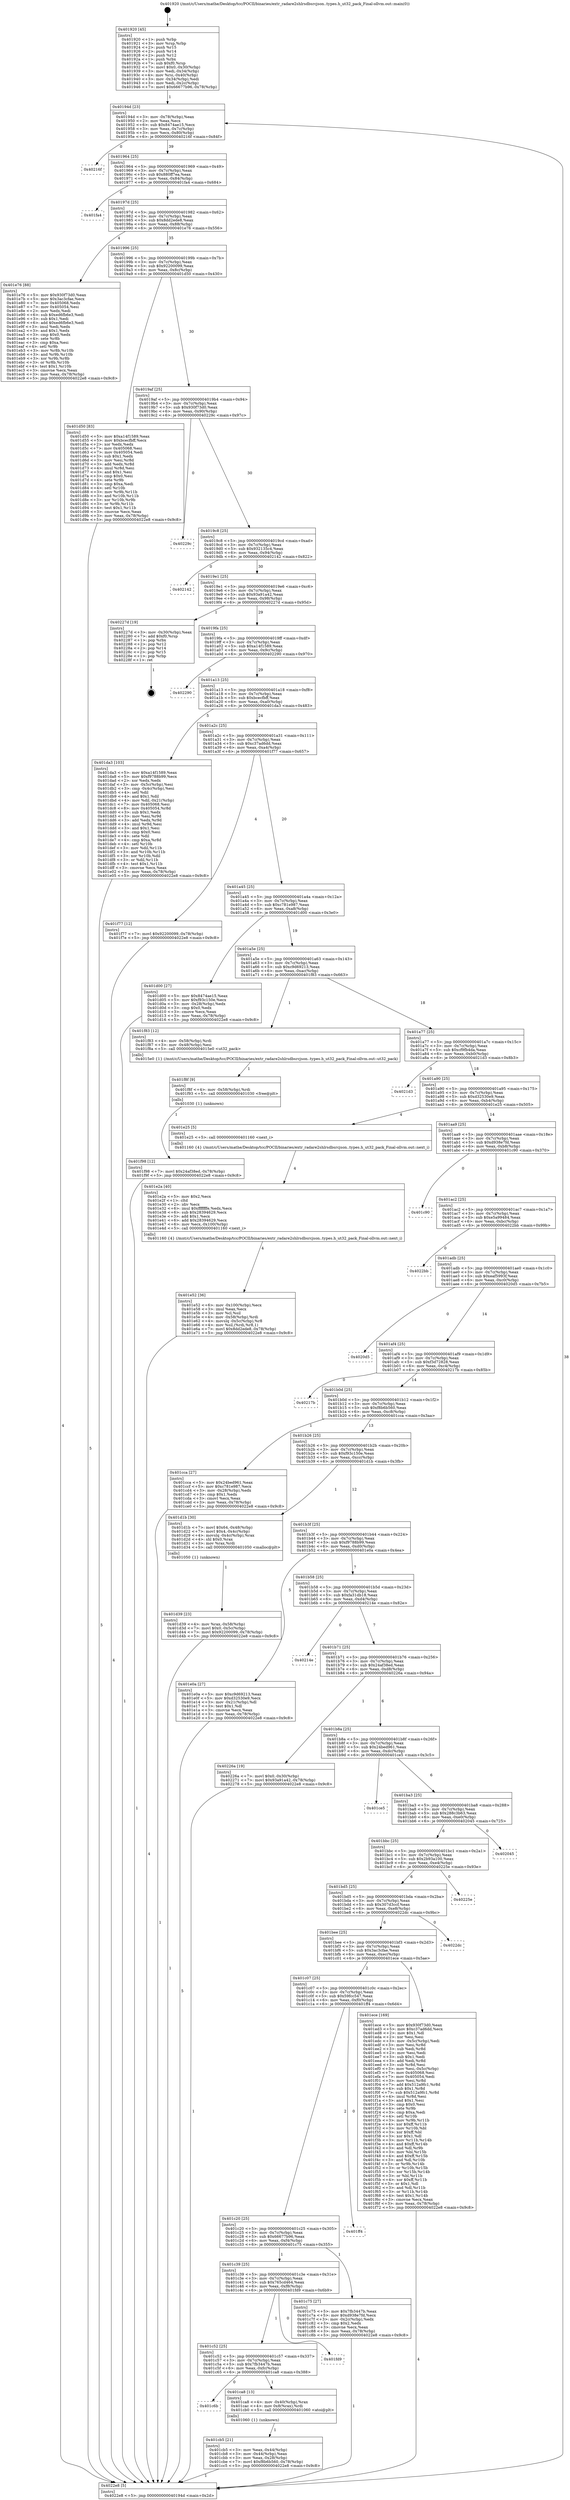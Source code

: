 digraph "0x401920" {
  label = "0x401920 (/mnt/c/Users/mathe/Desktop/tcc/POCII/binaries/extr_radare2shlrsdbsrcjson..types.h_ut32_pack_Final-ollvm.out::main(0))"
  labelloc = "t"
  node[shape=record]

  Entry [label="",width=0.3,height=0.3,shape=circle,fillcolor=black,style=filled]
  "0x40194d" [label="{
     0x40194d [23]\l
     | [instrs]\l
     &nbsp;&nbsp;0x40194d \<+3\>: mov -0x78(%rbp),%eax\l
     &nbsp;&nbsp;0x401950 \<+2\>: mov %eax,%ecx\l
     &nbsp;&nbsp;0x401952 \<+6\>: sub $0x8474ae15,%ecx\l
     &nbsp;&nbsp;0x401958 \<+3\>: mov %eax,-0x7c(%rbp)\l
     &nbsp;&nbsp;0x40195b \<+3\>: mov %ecx,-0x80(%rbp)\l
     &nbsp;&nbsp;0x40195e \<+6\>: je 000000000040216f \<main+0x84f\>\l
  }"]
  "0x40216f" [label="{
     0x40216f\l
  }", style=dashed]
  "0x401964" [label="{
     0x401964 [25]\l
     | [instrs]\l
     &nbsp;&nbsp;0x401964 \<+5\>: jmp 0000000000401969 \<main+0x49\>\l
     &nbsp;&nbsp;0x401969 \<+3\>: mov -0x7c(%rbp),%eax\l
     &nbsp;&nbsp;0x40196c \<+5\>: sub $0x880ff7ea,%eax\l
     &nbsp;&nbsp;0x401971 \<+6\>: mov %eax,-0x84(%rbp)\l
     &nbsp;&nbsp;0x401977 \<+6\>: je 0000000000401fa4 \<main+0x684\>\l
  }"]
  Exit [label="",width=0.3,height=0.3,shape=circle,fillcolor=black,style=filled,peripheries=2]
  "0x401fa4" [label="{
     0x401fa4\l
  }", style=dashed]
  "0x40197d" [label="{
     0x40197d [25]\l
     | [instrs]\l
     &nbsp;&nbsp;0x40197d \<+5\>: jmp 0000000000401982 \<main+0x62\>\l
     &nbsp;&nbsp;0x401982 \<+3\>: mov -0x7c(%rbp),%eax\l
     &nbsp;&nbsp;0x401985 \<+5\>: sub $0x8dd2ede8,%eax\l
     &nbsp;&nbsp;0x40198a \<+6\>: mov %eax,-0x88(%rbp)\l
     &nbsp;&nbsp;0x401990 \<+6\>: je 0000000000401e76 \<main+0x556\>\l
  }"]
  "0x401f98" [label="{
     0x401f98 [12]\l
     | [instrs]\l
     &nbsp;&nbsp;0x401f98 \<+7\>: movl $0x24af38ed,-0x78(%rbp)\l
     &nbsp;&nbsp;0x401f9f \<+5\>: jmp 00000000004022e8 \<main+0x9c8\>\l
  }"]
  "0x401e76" [label="{
     0x401e76 [88]\l
     | [instrs]\l
     &nbsp;&nbsp;0x401e76 \<+5\>: mov $0x930f73d0,%eax\l
     &nbsp;&nbsp;0x401e7b \<+5\>: mov $0x3ac3cfae,%ecx\l
     &nbsp;&nbsp;0x401e80 \<+7\>: mov 0x405068,%edx\l
     &nbsp;&nbsp;0x401e87 \<+7\>: mov 0x405054,%esi\l
     &nbsp;&nbsp;0x401e8e \<+2\>: mov %edx,%edi\l
     &nbsp;&nbsp;0x401e90 \<+6\>: sub $0xed6fb6e3,%edi\l
     &nbsp;&nbsp;0x401e96 \<+3\>: sub $0x1,%edi\l
     &nbsp;&nbsp;0x401e99 \<+6\>: add $0xed6fb6e3,%edi\l
     &nbsp;&nbsp;0x401e9f \<+3\>: imul %edi,%edx\l
     &nbsp;&nbsp;0x401ea2 \<+3\>: and $0x1,%edx\l
     &nbsp;&nbsp;0x401ea5 \<+3\>: cmp $0x0,%edx\l
     &nbsp;&nbsp;0x401ea8 \<+4\>: sete %r8b\l
     &nbsp;&nbsp;0x401eac \<+3\>: cmp $0xa,%esi\l
     &nbsp;&nbsp;0x401eaf \<+4\>: setl %r9b\l
     &nbsp;&nbsp;0x401eb3 \<+3\>: mov %r8b,%r10b\l
     &nbsp;&nbsp;0x401eb6 \<+3\>: and %r9b,%r10b\l
     &nbsp;&nbsp;0x401eb9 \<+3\>: xor %r9b,%r8b\l
     &nbsp;&nbsp;0x401ebc \<+3\>: or %r8b,%r10b\l
     &nbsp;&nbsp;0x401ebf \<+4\>: test $0x1,%r10b\l
     &nbsp;&nbsp;0x401ec3 \<+3\>: cmovne %ecx,%eax\l
     &nbsp;&nbsp;0x401ec6 \<+3\>: mov %eax,-0x78(%rbp)\l
     &nbsp;&nbsp;0x401ec9 \<+5\>: jmp 00000000004022e8 \<main+0x9c8\>\l
  }"]
  "0x401996" [label="{
     0x401996 [25]\l
     | [instrs]\l
     &nbsp;&nbsp;0x401996 \<+5\>: jmp 000000000040199b \<main+0x7b\>\l
     &nbsp;&nbsp;0x40199b \<+3\>: mov -0x7c(%rbp),%eax\l
     &nbsp;&nbsp;0x40199e \<+5\>: sub $0x92200099,%eax\l
     &nbsp;&nbsp;0x4019a3 \<+6\>: mov %eax,-0x8c(%rbp)\l
     &nbsp;&nbsp;0x4019a9 \<+6\>: je 0000000000401d50 \<main+0x430\>\l
  }"]
  "0x401f8f" [label="{
     0x401f8f [9]\l
     | [instrs]\l
     &nbsp;&nbsp;0x401f8f \<+4\>: mov -0x58(%rbp),%rdi\l
     &nbsp;&nbsp;0x401f93 \<+5\>: call 0000000000401030 \<free@plt\>\l
     | [calls]\l
     &nbsp;&nbsp;0x401030 \{1\} (unknown)\l
  }"]
  "0x401d50" [label="{
     0x401d50 [83]\l
     | [instrs]\l
     &nbsp;&nbsp;0x401d50 \<+5\>: mov $0xa14f1589,%eax\l
     &nbsp;&nbsp;0x401d55 \<+5\>: mov $0xbcecfbff,%ecx\l
     &nbsp;&nbsp;0x401d5a \<+2\>: xor %edx,%edx\l
     &nbsp;&nbsp;0x401d5c \<+7\>: mov 0x405068,%esi\l
     &nbsp;&nbsp;0x401d63 \<+7\>: mov 0x405054,%edi\l
     &nbsp;&nbsp;0x401d6a \<+3\>: sub $0x1,%edx\l
     &nbsp;&nbsp;0x401d6d \<+3\>: mov %esi,%r8d\l
     &nbsp;&nbsp;0x401d70 \<+3\>: add %edx,%r8d\l
     &nbsp;&nbsp;0x401d73 \<+4\>: imul %r8d,%esi\l
     &nbsp;&nbsp;0x401d77 \<+3\>: and $0x1,%esi\l
     &nbsp;&nbsp;0x401d7a \<+3\>: cmp $0x0,%esi\l
     &nbsp;&nbsp;0x401d7d \<+4\>: sete %r9b\l
     &nbsp;&nbsp;0x401d81 \<+3\>: cmp $0xa,%edi\l
     &nbsp;&nbsp;0x401d84 \<+4\>: setl %r10b\l
     &nbsp;&nbsp;0x401d88 \<+3\>: mov %r9b,%r11b\l
     &nbsp;&nbsp;0x401d8b \<+3\>: and %r10b,%r11b\l
     &nbsp;&nbsp;0x401d8e \<+3\>: xor %r10b,%r9b\l
     &nbsp;&nbsp;0x401d91 \<+3\>: or %r9b,%r11b\l
     &nbsp;&nbsp;0x401d94 \<+4\>: test $0x1,%r11b\l
     &nbsp;&nbsp;0x401d98 \<+3\>: cmovne %ecx,%eax\l
     &nbsp;&nbsp;0x401d9b \<+3\>: mov %eax,-0x78(%rbp)\l
     &nbsp;&nbsp;0x401d9e \<+5\>: jmp 00000000004022e8 \<main+0x9c8\>\l
  }"]
  "0x4019af" [label="{
     0x4019af [25]\l
     | [instrs]\l
     &nbsp;&nbsp;0x4019af \<+5\>: jmp 00000000004019b4 \<main+0x94\>\l
     &nbsp;&nbsp;0x4019b4 \<+3\>: mov -0x7c(%rbp),%eax\l
     &nbsp;&nbsp;0x4019b7 \<+5\>: sub $0x930f73d0,%eax\l
     &nbsp;&nbsp;0x4019bc \<+6\>: mov %eax,-0x90(%rbp)\l
     &nbsp;&nbsp;0x4019c2 \<+6\>: je 000000000040229c \<main+0x97c\>\l
  }"]
  "0x401e52" [label="{
     0x401e52 [36]\l
     | [instrs]\l
     &nbsp;&nbsp;0x401e52 \<+6\>: mov -0x100(%rbp),%ecx\l
     &nbsp;&nbsp;0x401e58 \<+3\>: imul %eax,%ecx\l
     &nbsp;&nbsp;0x401e5b \<+3\>: mov %cl,%sil\l
     &nbsp;&nbsp;0x401e5e \<+4\>: mov -0x58(%rbp),%rdi\l
     &nbsp;&nbsp;0x401e62 \<+4\>: movslq -0x5c(%rbp),%r8\l
     &nbsp;&nbsp;0x401e66 \<+4\>: mov %sil,(%rdi,%r8,1)\l
     &nbsp;&nbsp;0x401e6a \<+7\>: movl $0x8dd2ede8,-0x78(%rbp)\l
     &nbsp;&nbsp;0x401e71 \<+5\>: jmp 00000000004022e8 \<main+0x9c8\>\l
  }"]
  "0x40229c" [label="{
     0x40229c\l
  }", style=dashed]
  "0x4019c8" [label="{
     0x4019c8 [25]\l
     | [instrs]\l
     &nbsp;&nbsp;0x4019c8 \<+5\>: jmp 00000000004019cd \<main+0xad\>\l
     &nbsp;&nbsp;0x4019cd \<+3\>: mov -0x7c(%rbp),%eax\l
     &nbsp;&nbsp;0x4019d0 \<+5\>: sub $0x932135c4,%eax\l
     &nbsp;&nbsp;0x4019d5 \<+6\>: mov %eax,-0x94(%rbp)\l
     &nbsp;&nbsp;0x4019db \<+6\>: je 0000000000402142 \<main+0x822\>\l
  }"]
  "0x401e2a" [label="{
     0x401e2a [40]\l
     | [instrs]\l
     &nbsp;&nbsp;0x401e2a \<+5\>: mov $0x2,%ecx\l
     &nbsp;&nbsp;0x401e2f \<+1\>: cltd\l
     &nbsp;&nbsp;0x401e30 \<+2\>: idiv %ecx\l
     &nbsp;&nbsp;0x401e32 \<+6\>: imul $0xfffffffe,%edx,%ecx\l
     &nbsp;&nbsp;0x401e38 \<+6\>: sub $0x28394629,%ecx\l
     &nbsp;&nbsp;0x401e3e \<+3\>: add $0x1,%ecx\l
     &nbsp;&nbsp;0x401e41 \<+6\>: add $0x28394629,%ecx\l
     &nbsp;&nbsp;0x401e47 \<+6\>: mov %ecx,-0x100(%rbp)\l
     &nbsp;&nbsp;0x401e4d \<+5\>: call 0000000000401160 \<next_i\>\l
     | [calls]\l
     &nbsp;&nbsp;0x401160 \{4\} (/mnt/c/Users/mathe/Desktop/tcc/POCII/binaries/extr_radare2shlrsdbsrcjson..types.h_ut32_pack_Final-ollvm.out::next_i)\l
  }"]
  "0x402142" [label="{
     0x402142\l
  }", style=dashed]
  "0x4019e1" [label="{
     0x4019e1 [25]\l
     | [instrs]\l
     &nbsp;&nbsp;0x4019e1 \<+5\>: jmp 00000000004019e6 \<main+0xc6\>\l
     &nbsp;&nbsp;0x4019e6 \<+3\>: mov -0x7c(%rbp),%eax\l
     &nbsp;&nbsp;0x4019e9 \<+5\>: sub $0x93a91a42,%eax\l
     &nbsp;&nbsp;0x4019ee \<+6\>: mov %eax,-0x98(%rbp)\l
     &nbsp;&nbsp;0x4019f4 \<+6\>: je 000000000040227d \<main+0x95d\>\l
  }"]
  "0x401d39" [label="{
     0x401d39 [23]\l
     | [instrs]\l
     &nbsp;&nbsp;0x401d39 \<+4\>: mov %rax,-0x58(%rbp)\l
     &nbsp;&nbsp;0x401d3d \<+7\>: movl $0x0,-0x5c(%rbp)\l
     &nbsp;&nbsp;0x401d44 \<+7\>: movl $0x92200099,-0x78(%rbp)\l
     &nbsp;&nbsp;0x401d4b \<+5\>: jmp 00000000004022e8 \<main+0x9c8\>\l
  }"]
  "0x40227d" [label="{
     0x40227d [19]\l
     | [instrs]\l
     &nbsp;&nbsp;0x40227d \<+3\>: mov -0x30(%rbp),%eax\l
     &nbsp;&nbsp;0x402280 \<+7\>: add $0xf0,%rsp\l
     &nbsp;&nbsp;0x402287 \<+1\>: pop %rbx\l
     &nbsp;&nbsp;0x402288 \<+2\>: pop %r12\l
     &nbsp;&nbsp;0x40228a \<+2\>: pop %r14\l
     &nbsp;&nbsp;0x40228c \<+2\>: pop %r15\l
     &nbsp;&nbsp;0x40228e \<+1\>: pop %rbp\l
     &nbsp;&nbsp;0x40228f \<+1\>: ret\l
  }"]
  "0x4019fa" [label="{
     0x4019fa [25]\l
     | [instrs]\l
     &nbsp;&nbsp;0x4019fa \<+5\>: jmp 00000000004019ff \<main+0xdf\>\l
     &nbsp;&nbsp;0x4019ff \<+3\>: mov -0x7c(%rbp),%eax\l
     &nbsp;&nbsp;0x401a02 \<+5\>: sub $0xa14f1589,%eax\l
     &nbsp;&nbsp;0x401a07 \<+6\>: mov %eax,-0x9c(%rbp)\l
     &nbsp;&nbsp;0x401a0d \<+6\>: je 0000000000402290 \<main+0x970\>\l
  }"]
  "0x401cb5" [label="{
     0x401cb5 [21]\l
     | [instrs]\l
     &nbsp;&nbsp;0x401cb5 \<+3\>: mov %eax,-0x44(%rbp)\l
     &nbsp;&nbsp;0x401cb8 \<+3\>: mov -0x44(%rbp),%eax\l
     &nbsp;&nbsp;0x401cbb \<+3\>: mov %eax,-0x28(%rbp)\l
     &nbsp;&nbsp;0x401cbe \<+7\>: movl $0xf8b6b560,-0x78(%rbp)\l
     &nbsp;&nbsp;0x401cc5 \<+5\>: jmp 00000000004022e8 \<main+0x9c8\>\l
  }"]
  "0x402290" [label="{
     0x402290\l
  }", style=dashed]
  "0x401a13" [label="{
     0x401a13 [25]\l
     | [instrs]\l
     &nbsp;&nbsp;0x401a13 \<+5\>: jmp 0000000000401a18 \<main+0xf8\>\l
     &nbsp;&nbsp;0x401a18 \<+3\>: mov -0x7c(%rbp),%eax\l
     &nbsp;&nbsp;0x401a1b \<+5\>: sub $0xbcecfbff,%eax\l
     &nbsp;&nbsp;0x401a20 \<+6\>: mov %eax,-0xa0(%rbp)\l
     &nbsp;&nbsp;0x401a26 \<+6\>: je 0000000000401da3 \<main+0x483\>\l
  }"]
  "0x401c6b" [label="{
     0x401c6b\l
  }", style=dashed]
  "0x401da3" [label="{
     0x401da3 [103]\l
     | [instrs]\l
     &nbsp;&nbsp;0x401da3 \<+5\>: mov $0xa14f1589,%eax\l
     &nbsp;&nbsp;0x401da8 \<+5\>: mov $0xf9788b99,%ecx\l
     &nbsp;&nbsp;0x401dad \<+2\>: xor %edx,%edx\l
     &nbsp;&nbsp;0x401daf \<+3\>: mov -0x5c(%rbp),%esi\l
     &nbsp;&nbsp;0x401db2 \<+3\>: cmp -0x4c(%rbp),%esi\l
     &nbsp;&nbsp;0x401db5 \<+4\>: setl %dil\l
     &nbsp;&nbsp;0x401db9 \<+4\>: and $0x1,%dil\l
     &nbsp;&nbsp;0x401dbd \<+4\>: mov %dil,-0x21(%rbp)\l
     &nbsp;&nbsp;0x401dc1 \<+7\>: mov 0x405068,%esi\l
     &nbsp;&nbsp;0x401dc8 \<+8\>: mov 0x405054,%r8d\l
     &nbsp;&nbsp;0x401dd0 \<+3\>: sub $0x1,%edx\l
     &nbsp;&nbsp;0x401dd3 \<+3\>: mov %esi,%r9d\l
     &nbsp;&nbsp;0x401dd6 \<+3\>: add %edx,%r9d\l
     &nbsp;&nbsp;0x401dd9 \<+4\>: imul %r9d,%esi\l
     &nbsp;&nbsp;0x401ddd \<+3\>: and $0x1,%esi\l
     &nbsp;&nbsp;0x401de0 \<+3\>: cmp $0x0,%esi\l
     &nbsp;&nbsp;0x401de3 \<+4\>: sete %dil\l
     &nbsp;&nbsp;0x401de7 \<+4\>: cmp $0xa,%r8d\l
     &nbsp;&nbsp;0x401deb \<+4\>: setl %r10b\l
     &nbsp;&nbsp;0x401def \<+3\>: mov %dil,%r11b\l
     &nbsp;&nbsp;0x401df2 \<+3\>: and %r10b,%r11b\l
     &nbsp;&nbsp;0x401df5 \<+3\>: xor %r10b,%dil\l
     &nbsp;&nbsp;0x401df8 \<+3\>: or %dil,%r11b\l
     &nbsp;&nbsp;0x401dfb \<+4\>: test $0x1,%r11b\l
     &nbsp;&nbsp;0x401dff \<+3\>: cmovne %ecx,%eax\l
     &nbsp;&nbsp;0x401e02 \<+3\>: mov %eax,-0x78(%rbp)\l
     &nbsp;&nbsp;0x401e05 \<+5\>: jmp 00000000004022e8 \<main+0x9c8\>\l
  }"]
  "0x401a2c" [label="{
     0x401a2c [25]\l
     | [instrs]\l
     &nbsp;&nbsp;0x401a2c \<+5\>: jmp 0000000000401a31 \<main+0x111\>\l
     &nbsp;&nbsp;0x401a31 \<+3\>: mov -0x7c(%rbp),%eax\l
     &nbsp;&nbsp;0x401a34 \<+5\>: sub $0xc37ad6dd,%eax\l
     &nbsp;&nbsp;0x401a39 \<+6\>: mov %eax,-0xa4(%rbp)\l
     &nbsp;&nbsp;0x401a3f \<+6\>: je 0000000000401f77 \<main+0x657\>\l
  }"]
  "0x401ca8" [label="{
     0x401ca8 [13]\l
     | [instrs]\l
     &nbsp;&nbsp;0x401ca8 \<+4\>: mov -0x40(%rbp),%rax\l
     &nbsp;&nbsp;0x401cac \<+4\>: mov 0x8(%rax),%rdi\l
     &nbsp;&nbsp;0x401cb0 \<+5\>: call 0000000000401060 \<atoi@plt\>\l
     | [calls]\l
     &nbsp;&nbsp;0x401060 \{1\} (unknown)\l
  }"]
  "0x401f77" [label="{
     0x401f77 [12]\l
     | [instrs]\l
     &nbsp;&nbsp;0x401f77 \<+7\>: movl $0x92200099,-0x78(%rbp)\l
     &nbsp;&nbsp;0x401f7e \<+5\>: jmp 00000000004022e8 \<main+0x9c8\>\l
  }"]
  "0x401a45" [label="{
     0x401a45 [25]\l
     | [instrs]\l
     &nbsp;&nbsp;0x401a45 \<+5\>: jmp 0000000000401a4a \<main+0x12a\>\l
     &nbsp;&nbsp;0x401a4a \<+3\>: mov -0x7c(%rbp),%eax\l
     &nbsp;&nbsp;0x401a4d \<+5\>: sub $0xc781e987,%eax\l
     &nbsp;&nbsp;0x401a52 \<+6\>: mov %eax,-0xa8(%rbp)\l
     &nbsp;&nbsp;0x401a58 \<+6\>: je 0000000000401d00 \<main+0x3e0\>\l
  }"]
  "0x401c52" [label="{
     0x401c52 [25]\l
     | [instrs]\l
     &nbsp;&nbsp;0x401c52 \<+5\>: jmp 0000000000401c57 \<main+0x337\>\l
     &nbsp;&nbsp;0x401c57 \<+3\>: mov -0x7c(%rbp),%eax\l
     &nbsp;&nbsp;0x401c5a \<+5\>: sub $0x7fb3447b,%eax\l
     &nbsp;&nbsp;0x401c5f \<+6\>: mov %eax,-0xfc(%rbp)\l
     &nbsp;&nbsp;0x401c65 \<+6\>: je 0000000000401ca8 \<main+0x388\>\l
  }"]
  "0x401d00" [label="{
     0x401d00 [27]\l
     | [instrs]\l
     &nbsp;&nbsp;0x401d00 \<+5\>: mov $0x8474ae15,%eax\l
     &nbsp;&nbsp;0x401d05 \<+5\>: mov $0xf93c150e,%ecx\l
     &nbsp;&nbsp;0x401d0a \<+3\>: mov -0x28(%rbp),%edx\l
     &nbsp;&nbsp;0x401d0d \<+3\>: cmp $0x0,%edx\l
     &nbsp;&nbsp;0x401d10 \<+3\>: cmove %ecx,%eax\l
     &nbsp;&nbsp;0x401d13 \<+3\>: mov %eax,-0x78(%rbp)\l
     &nbsp;&nbsp;0x401d16 \<+5\>: jmp 00000000004022e8 \<main+0x9c8\>\l
  }"]
  "0x401a5e" [label="{
     0x401a5e [25]\l
     | [instrs]\l
     &nbsp;&nbsp;0x401a5e \<+5\>: jmp 0000000000401a63 \<main+0x143\>\l
     &nbsp;&nbsp;0x401a63 \<+3\>: mov -0x7c(%rbp),%eax\l
     &nbsp;&nbsp;0x401a66 \<+5\>: sub $0xc9d69213,%eax\l
     &nbsp;&nbsp;0x401a6b \<+6\>: mov %eax,-0xac(%rbp)\l
     &nbsp;&nbsp;0x401a71 \<+6\>: je 0000000000401f83 \<main+0x663\>\l
  }"]
  "0x401fd9" [label="{
     0x401fd9\l
  }", style=dashed]
  "0x401f83" [label="{
     0x401f83 [12]\l
     | [instrs]\l
     &nbsp;&nbsp;0x401f83 \<+4\>: mov -0x58(%rbp),%rdi\l
     &nbsp;&nbsp;0x401f87 \<+3\>: mov -0x48(%rbp),%esi\l
     &nbsp;&nbsp;0x401f8a \<+5\>: call 00000000004015e0 \<ut32_pack\>\l
     | [calls]\l
     &nbsp;&nbsp;0x4015e0 \{1\} (/mnt/c/Users/mathe/Desktop/tcc/POCII/binaries/extr_radare2shlrsdbsrcjson..types.h_ut32_pack_Final-ollvm.out::ut32_pack)\l
  }"]
  "0x401a77" [label="{
     0x401a77 [25]\l
     | [instrs]\l
     &nbsp;&nbsp;0x401a77 \<+5\>: jmp 0000000000401a7c \<main+0x15c\>\l
     &nbsp;&nbsp;0x401a7c \<+3\>: mov -0x7c(%rbp),%eax\l
     &nbsp;&nbsp;0x401a7f \<+5\>: sub $0xcf9fb4da,%eax\l
     &nbsp;&nbsp;0x401a84 \<+6\>: mov %eax,-0xb0(%rbp)\l
     &nbsp;&nbsp;0x401a8a \<+6\>: je 00000000004021d3 \<main+0x8b3\>\l
  }"]
  "0x401920" [label="{
     0x401920 [45]\l
     | [instrs]\l
     &nbsp;&nbsp;0x401920 \<+1\>: push %rbp\l
     &nbsp;&nbsp;0x401921 \<+3\>: mov %rsp,%rbp\l
     &nbsp;&nbsp;0x401924 \<+2\>: push %r15\l
     &nbsp;&nbsp;0x401926 \<+2\>: push %r14\l
     &nbsp;&nbsp;0x401928 \<+2\>: push %r12\l
     &nbsp;&nbsp;0x40192a \<+1\>: push %rbx\l
     &nbsp;&nbsp;0x40192b \<+7\>: sub $0xf0,%rsp\l
     &nbsp;&nbsp;0x401932 \<+7\>: movl $0x0,-0x30(%rbp)\l
     &nbsp;&nbsp;0x401939 \<+3\>: mov %edi,-0x34(%rbp)\l
     &nbsp;&nbsp;0x40193c \<+4\>: mov %rsi,-0x40(%rbp)\l
     &nbsp;&nbsp;0x401940 \<+3\>: mov -0x34(%rbp),%edi\l
     &nbsp;&nbsp;0x401943 \<+3\>: mov %edi,-0x2c(%rbp)\l
     &nbsp;&nbsp;0x401946 \<+7\>: movl $0x66677b96,-0x78(%rbp)\l
  }"]
  "0x4021d3" [label="{
     0x4021d3\l
  }", style=dashed]
  "0x401a90" [label="{
     0x401a90 [25]\l
     | [instrs]\l
     &nbsp;&nbsp;0x401a90 \<+5\>: jmp 0000000000401a95 \<main+0x175\>\l
     &nbsp;&nbsp;0x401a95 \<+3\>: mov -0x7c(%rbp),%eax\l
     &nbsp;&nbsp;0x401a98 \<+5\>: sub $0xd32530e9,%eax\l
     &nbsp;&nbsp;0x401a9d \<+6\>: mov %eax,-0xb4(%rbp)\l
     &nbsp;&nbsp;0x401aa3 \<+6\>: je 0000000000401e25 \<main+0x505\>\l
  }"]
  "0x4022e8" [label="{
     0x4022e8 [5]\l
     | [instrs]\l
     &nbsp;&nbsp;0x4022e8 \<+5\>: jmp 000000000040194d \<main+0x2d\>\l
  }"]
  "0x401e25" [label="{
     0x401e25 [5]\l
     | [instrs]\l
     &nbsp;&nbsp;0x401e25 \<+5\>: call 0000000000401160 \<next_i\>\l
     | [calls]\l
     &nbsp;&nbsp;0x401160 \{4\} (/mnt/c/Users/mathe/Desktop/tcc/POCII/binaries/extr_radare2shlrsdbsrcjson..types.h_ut32_pack_Final-ollvm.out::next_i)\l
  }"]
  "0x401aa9" [label="{
     0x401aa9 [25]\l
     | [instrs]\l
     &nbsp;&nbsp;0x401aa9 \<+5\>: jmp 0000000000401aae \<main+0x18e\>\l
     &nbsp;&nbsp;0x401aae \<+3\>: mov -0x7c(%rbp),%eax\l
     &nbsp;&nbsp;0x401ab1 \<+5\>: sub $0xd938e7fd,%eax\l
     &nbsp;&nbsp;0x401ab6 \<+6\>: mov %eax,-0xb8(%rbp)\l
     &nbsp;&nbsp;0x401abc \<+6\>: je 0000000000401c90 \<main+0x370\>\l
  }"]
  "0x401c39" [label="{
     0x401c39 [25]\l
     | [instrs]\l
     &nbsp;&nbsp;0x401c39 \<+5\>: jmp 0000000000401c3e \<main+0x31e\>\l
     &nbsp;&nbsp;0x401c3e \<+3\>: mov -0x7c(%rbp),%eax\l
     &nbsp;&nbsp;0x401c41 \<+5\>: sub $0x765cd464,%eax\l
     &nbsp;&nbsp;0x401c46 \<+6\>: mov %eax,-0xf8(%rbp)\l
     &nbsp;&nbsp;0x401c4c \<+6\>: je 0000000000401fd9 \<main+0x6b9\>\l
  }"]
  "0x401c90" [label="{
     0x401c90\l
  }", style=dashed]
  "0x401ac2" [label="{
     0x401ac2 [25]\l
     | [instrs]\l
     &nbsp;&nbsp;0x401ac2 \<+5\>: jmp 0000000000401ac7 \<main+0x1a7\>\l
     &nbsp;&nbsp;0x401ac7 \<+3\>: mov -0x7c(%rbp),%eax\l
     &nbsp;&nbsp;0x401aca \<+5\>: sub $0xe5a99484,%eax\l
     &nbsp;&nbsp;0x401acf \<+6\>: mov %eax,-0xbc(%rbp)\l
     &nbsp;&nbsp;0x401ad5 \<+6\>: je 00000000004022bb \<main+0x99b\>\l
  }"]
  "0x401c75" [label="{
     0x401c75 [27]\l
     | [instrs]\l
     &nbsp;&nbsp;0x401c75 \<+5\>: mov $0x7fb3447b,%eax\l
     &nbsp;&nbsp;0x401c7a \<+5\>: mov $0xd938e7fd,%ecx\l
     &nbsp;&nbsp;0x401c7f \<+3\>: mov -0x2c(%rbp),%edx\l
     &nbsp;&nbsp;0x401c82 \<+3\>: cmp $0x2,%edx\l
     &nbsp;&nbsp;0x401c85 \<+3\>: cmovne %ecx,%eax\l
     &nbsp;&nbsp;0x401c88 \<+3\>: mov %eax,-0x78(%rbp)\l
     &nbsp;&nbsp;0x401c8b \<+5\>: jmp 00000000004022e8 \<main+0x9c8\>\l
  }"]
  "0x4022bb" [label="{
     0x4022bb\l
  }", style=dashed]
  "0x401adb" [label="{
     0x401adb [25]\l
     | [instrs]\l
     &nbsp;&nbsp;0x401adb \<+5\>: jmp 0000000000401ae0 \<main+0x1c0\>\l
     &nbsp;&nbsp;0x401ae0 \<+3\>: mov -0x7c(%rbp),%eax\l
     &nbsp;&nbsp;0x401ae3 \<+5\>: sub $0xeaf5993f,%eax\l
     &nbsp;&nbsp;0x401ae8 \<+6\>: mov %eax,-0xc0(%rbp)\l
     &nbsp;&nbsp;0x401aee \<+6\>: je 00000000004020d5 \<main+0x7b5\>\l
  }"]
  "0x401c20" [label="{
     0x401c20 [25]\l
     | [instrs]\l
     &nbsp;&nbsp;0x401c20 \<+5\>: jmp 0000000000401c25 \<main+0x305\>\l
     &nbsp;&nbsp;0x401c25 \<+3\>: mov -0x7c(%rbp),%eax\l
     &nbsp;&nbsp;0x401c28 \<+5\>: sub $0x66677b96,%eax\l
     &nbsp;&nbsp;0x401c2d \<+6\>: mov %eax,-0xf4(%rbp)\l
     &nbsp;&nbsp;0x401c33 \<+6\>: je 0000000000401c75 \<main+0x355\>\l
  }"]
  "0x4020d5" [label="{
     0x4020d5\l
  }", style=dashed]
  "0x401af4" [label="{
     0x401af4 [25]\l
     | [instrs]\l
     &nbsp;&nbsp;0x401af4 \<+5\>: jmp 0000000000401af9 \<main+0x1d9\>\l
     &nbsp;&nbsp;0x401af9 \<+3\>: mov -0x7c(%rbp),%eax\l
     &nbsp;&nbsp;0x401afc \<+5\>: sub $0xf3d72828,%eax\l
     &nbsp;&nbsp;0x401b01 \<+6\>: mov %eax,-0xc4(%rbp)\l
     &nbsp;&nbsp;0x401b07 \<+6\>: je 000000000040217b \<main+0x85b\>\l
  }"]
  "0x401ff4" [label="{
     0x401ff4\l
  }", style=dashed]
  "0x40217b" [label="{
     0x40217b\l
  }", style=dashed]
  "0x401b0d" [label="{
     0x401b0d [25]\l
     | [instrs]\l
     &nbsp;&nbsp;0x401b0d \<+5\>: jmp 0000000000401b12 \<main+0x1f2\>\l
     &nbsp;&nbsp;0x401b12 \<+3\>: mov -0x7c(%rbp),%eax\l
     &nbsp;&nbsp;0x401b15 \<+5\>: sub $0xf8b6b560,%eax\l
     &nbsp;&nbsp;0x401b1a \<+6\>: mov %eax,-0xc8(%rbp)\l
     &nbsp;&nbsp;0x401b20 \<+6\>: je 0000000000401cca \<main+0x3aa\>\l
  }"]
  "0x401c07" [label="{
     0x401c07 [25]\l
     | [instrs]\l
     &nbsp;&nbsp;0x401c07 \<+5\>: jmp 0000000000401c0c \<main+0x2ec\>\l
     &nbsp;&nbsp;0x401c0c \<+3\>: mov -0x7c(%rbp),%eax\l
     &nbsp;&nbsp;0x401c0f \<+5\>: sub $0x59fcc547,%eax\l
     &nbsp;&nbsp;0x401c14 \<+6\>: mov %eax,-0xf0(%rbp)\l
     &nbsp;&nbsp;0x401c1a \<+6\>: je 0000000000401ff4 \<main+0x6d4\>\l
  }"]
  "0x401cca" [label="{
     0x401cca [27]\l
     | [instrs]\l
     &nbsp;&nbsp;0x401cca \<+5\>: mov $0x24bed961,%eax\l
     &nbsp;&nbsp;0x401ccf \<+5\>: mov $0xc781e987,%ecx\l
     &nbsp;&nbsp;0x401cd4 \<+3\>: mov -0x28(%rbp),%edx\l
     &nbsp;&nbsp;0x401cd7 \<+3\>: cmp $0x1,%edx\l
     &nbsp;&nbsp;0x401cda \<+3\>: cmovl %ecx,%eax\l
     &nbsp;&nbsp;0x401cdd \<+3\>: mov %eax,-0x78(%rbp)\l
     &nbsp;&nbsp;0x401ce0 \<+5\>: jmp 00000000004022e8 \<main+0x9c8\>\l
  }"]
  "0x401b26" [label="{
     0x401b26 [25]\l
     | [instrs]\l
     &nbsp;&nbsp;0x401b26 \<+5\>: jmp 0000000000401b2b \<main+0x20b\>\l
     &nbsp;&nbsp;0x401b2b \<+3\>: mov -0x7c(%rbp),%eax\l
     &nbsp;&nbsp;0x401b2e \<+5\>: sub $0xf93c150e,%eax\l
     &nbsp;&nbsp;0x401b33 \<+6\>: mov %eax,-0xcc(%rbp)\l
     &nbsp;&nbsp;0x401b39 \<+6\>: je 0000000000401d1b \<main+0x3fb\>\l
  }"]
  "0x401ece" [label="{
     0x401ece [169]\l
     | [instrs]\l
     &nbsp;&nbsp;0x401ece \<+5\>: mov $0x930f73d0,%eax\l
     &nbsp;&nbsp;0x401ed3 \<+5\>: mov $0xc37ad6dd,%ecx\l
     &nbsp;&nbsp;0x401ed8 \<+2\>: mov $0x1,%dl\l
     &nbsp;&nbsp;0x401eda \<+2\>: xor %esi,%esi\l
     &nbsp;&nbsp;0x401edc \<+3\>: mov -0x5c(%rbp),%edi\l
     &nbsp;&nbsp;0x401edf \<+3\>: mov %esi,%r8d\l
     &nbsp;&nbsp;0x401ee2 \<+3\>: sub %edi,%r8d\l
     &nbsp;&nbsp;0x401ee5 \<+2\>: mov %esi,%edi\l
     &nbsp;&nbsp;0x401ee7 \<+3\>: sub $0x1,%edi\l
     &nbsp;&nbsp;0x401eea \<+3\>: add %edi,%r8d\l
     &nbsp;&nbsp;0x401eed \<+3\>: sub %r8d,%esi\l
     &nbsp;&nbsp;0x401ef0 \<+3\>: mov %esi,-0x5c(%rbp)\l
     &nbsp;&nbsp;0x401ef3 \<+7\>: mov 0x405068,%esi\l
     &nbsp;&nbsp;0x401efa \<+7\>: mov 0x405054,%edi\l
     &nbsp;&nbsp;0x401f01 \<+3\>: mov %esi,%r8d\l
     &nbsp;&nbsp;0x401f04 \<+7\>: add $0x512a9fc1,%r8d\l
     &nbsp;&nbsp;0x401f0b \<+4\>: sub $0x1,%r8d\l
     &nbsp;&nbsp;0x401f0f \<+7\>: sub $0x512a9fc1,%r8d\l
     &nbsp;&nbsp;0x401f16 \<+4\>: imul %r8d,%esi\l
     &nbsp;&nbsp;0x401f1a \<+3\>: and $0x1,%esi\l
     &nbsp;&nbsp;0x401f1d \<+3\>: cmp $0x0,%esi\l
     &nbsp;&nbsp;0x401f20 \<+4\>: sete %r9b\l
     &nbsp;&nbsp;0x401f24 \<+3\>: cmp $0xa,%edi\l
     &nbsp;&nbsp;0x401f27 \<+4\>: setl %r10b\l
     &nbsp;&nbsp;0x401f2b \<+3\>: mov %r9b,%r11b\l
     &nbsp;&nbsp;0x401f2e \<+4\>: xor $0xff,%r11b\l
     &nbsp;&nbsp;0x401f32 \<+3\>: mov %r10b,%bl\l
     &nbsp;&nbsp;0x401f35 \<+3\>: xor $0xff,%bl\l
     &nbsp;&nbsp;0x401f38 \<+3\>: xor $0x1,%dl\l
     &nbsp;&nbsp;0x401f3b \<+3\>: mov %r11b,%r14b\l
     &nbsp;&nbsp;0x401f3e \<+4\>: and $0xff,%r14b\l
     &nbsp;&nbsp;0x401f42 \<+3\>: and %dl,%r9b\l
     &nbsp;&nbsp;0x401f45 \<+3\>: mov %bl,%r15b\l
     &nbsp;&nbsp;0x401f48 \<+4\>: and $0xff,%r15b\l
     &nbsp;&nbsp;0x401f4c \<+3\>: and %dl,%r10b\l
     &nbsp;&nbsp;0x401f4f \<+3\>: or %r9b,%r14b\l
     &nbsp;&nbsp;0x401f52 \<+3\>: or %r10b,%r15b\l
     &nbsp;&nbsp;0x401f55 \<+3\>: xor %r15b,%r14b\l
     &nbsp;&nbsp;0x401f58 \<+3\>: or %bl,%r11b\l
     &nbsp;&nbsp;0x401f5b \<+4\>: xor $0xff,%r11b\l
     &nbsp;&nbsp;0x401f5f \<+3\>: or $0x1,%dl\l
     &nbsp;&nbsp;0x401f62 \<+3\>: and %dl,%r11b\l
     &nbsp;&nbsp;0x401f65 \<+3\>: or %r11b,%r14b\l
     &nbsp;&nbsp;0x401f68 \<+4\>: test $0x1,%r14b\l
     &nbsp;&nbsp;0x401f6c \<+3\>: cmovne %ecx,%eax\l
     &nbsp;&nbsp;0x401f6f \<+3\>: mov %eax,-0x78(%rbp)\l
     &nbsp;&nbsp;0x401f72 \<+5\>: jmp 00000000004022e8 \<main+0x9c8\>\l
  }"]
  "0x401d1b" [label="{
     0x401d1b [30]\l
     | [instrs]\l
     &nbsp;&nbsp;0x401d1b \<+7\>: movl $0x64,-0x48(%rbp)\l
     &nbsp;&nbsp;0x401d22 \<+7\>: movl $0x4,-0x4c(%rbp)\l
     &nbsp;&nbsp;0x401d29 \<+4\>: movslq -0x4c(%rbp),%rax\l
     &nbsp;&nbsp;0x401d2d \<+4\>: shl $0x0,%rax\l
     &nbsp;&nbsp;0x401d31 \<+3\>: mov %rax,%rdi\l
     &nbsp;&nbsp;0x401d34 \<+5\>: call 0000000000401050 \<malloc@plt\>\l
     | [calls]\l
     &nbsp;&nbsp;0x401050 \{1\} (unknown)\l
  }"]
  "0x401b3f" [label="{
     0x401b3f [25]\l
     | [instrs]\l
     &nbsp;&nbsp;0x401b3f \<+5\>: jmp 0000000000401b44 \<main+0x224\>\l
     &nbsp;&nbsp;0x401b44 \<+3\>: mov -0x7c(%rbp),%eax\l
     &nbsp;&nbsp;0x401b47 \<+5\>: sub $0xf9788b99,%eax\l
     &nbsp;&nbsp;0x401b4c \<+6\>: mov %eax,-0xd0(%rbp)\l
     &nbsp;&nbsp;0x401b52 \<+6\>: je 0000000000401e0a \<main+0x4ea\>\l
  }"]
  "0x401bee" [label="{
     0x401bee [25]\l
     | [instrs]\l
     &nbsp;&nbsp;0x401bee \<+5\>: jmp 0000000000401bf3 \<main+0x2d3\>\l
     &nbsp;&nbsp;0x401bf3 \<+3\>: mov -0x7c(%rbp),%eax\l
     &nbsp;&nbsp;0x401bf6 \<+5\>: sub $0x3ac3cfae,%eax\l
     &nbsp;&nbsp;0x401bfb \<+6\>: mov %eax,-0xec(%rbp)\l
     &nbsp;&nbsp;0x401c01 \<+6\>: je 0000000000401ece \<main+0x5ae\>\l
  }"]
  "0x401e0a" [label="{
     0x401e0a [27]\l
     | [instrs]\l
     &nbsp;&nbsp;0x401e0a \<+5\>: mov $0xc9d69213,%eax\l
     &nbsp;&nbsp;0x401e0f \<+5\>: mov $0xd32530e9,%ecx\l
     &nbsp;&nbsp;0x401e14 \<+3\>: mov -0x21(%rbp),%dl\l
     &nbsp;&nbsp;0x401e17 \<+3\>: test $0x1,%dl\l
     &nbsp;&nbsp;0x401e1a \<+3\>: cmovne %ecx,%eax\l
     &nbsp;&nbsp;0x401e1d \<+3\>: mov %eax,-0x78(%rbp)\l
     &nbsp;&nbsp;0x401e20 \<+5\>: jmp 00000000004022e8 \<main+0x9c8\>\l
  }"]
  "0x401b58" [label="{
     0x401b58 [25]\l
     | [instrs]\l
     &nbsp;&nbsp;0x401b58 \<+5\>: jmp 0000000000401b5d \<main+0x23d\>\l
     &nbsp;&nbsp;0x401b5d \<+3\>: mov -0x7c(%rbp),%eax\l
     &nbsp;&nbsp;0x401b60 \<+5\>: sub $0xfa31db18,%eax\l
     &nbsp;&nbsp;0x401b65 \<+6\>: mov %eax,-0xd4(%rbp)\l
     &nbsp;&nbsp;0x401b6b \<+6\>: je 000000000040214e \<main+0x82e\>\l
  }"]
  "0x4022dc" [label="{
     0x4022dc\l
  }", style=dashed]
  "0x40214e" [label="{
     0x40214e\l
  }", style=dashed]
  "0x401b71" [label="{
     0x401b71 [25]\l
     | [instrs]\l
     &nbsp;&nbsp;0x401b71 \<+5\>: jmp 0000000000401b76 \<main+0x256\>\l
     &nbsp;&nbsp;0x401b76 \<+3\>: mov -0x7c(%rbp),%eax\l
     &nbsp;&nbsp;0x401b79 \<+5\>: sub $0x24af38ed,%eax\l
     &nbsp;&nbsp;0x401b7e \<+6\>: mov %eax,-0xd8(%rbp)\l
     &nbsp;&nbsp;0x401b84 \<+6\>: je 000000000040226a \<main+0x94a\>\l
  }"]
  "0x401bd5" [label="{
     0x401bd5 [25]\l
     | [instrs]\l
     &nbsp;&nbsp;0x401bd5 \<+5\>: jmp 0000000000401bda \<main+0x2ba\>\l
     &nbsp;&nbsp;0x401bda \<+3\>: mov -0x7c(%rbp),%eax\l
     &nbsp;&nbsp;0x401bdd \<+5\>: sub $0x307d3ccf,%eax\l
     &nbsp;&nbsp;0x401be2 \<+6\>: mov %eax,-0xe8(%rbp)\l
     &nbsp;&nbsp;0x401be8 \<+6\>: je 00000000004022dc \<main+0x9bc\>\l
  }"]
  "0x40226a" [label="{
     0x40226a [19]\l
     | [instrs]\l
     &nbsp;&nbsp;0x40226a \<+7\>: movl $0x0,-0x30(%rbp)\l
     &nbsp;&nbsp;0x402271 \<+7\>: movl $0x93a91a42,-0x78(%rbp)\l
     &nbsp;&nbsp;0x402278 \<+5\>: jmp 00000000004022e8 \<main+0x9c8\>\l
  }"]
  "0x401b8a" [label="{
     0x401b8a [25]\l
     | [instrs]\l
     &nbsp;&nbsp;0x401b8a \<+5\>: jmp 0000000000401b8f \<main+0x26f\>\l
     &nbsp;&nbsp;0x401b8f \<+3\>: mov -0x7c(%rbp),%eax\l
     &nbsp;&nbsp;0x401b92 \<+5\>: sub $0x24bed961,%eax\l
     &nbsp;&nbsp;0x401b97 \<+6\>: mov %eax,-0xdc(%rbp)\l
     &nbsp;&nbsp;0x401b9d \<+6\>: je 0000000000401ce5 \<main+0x3c5\>\l
  }"]
  "0x40225e" [label="{
     0x40225e\l
  }", style=dashed]
  "0x401ce5" [label="{
     0x401ce5\l
  }", style=dashed]
  "0x401ba3" [label="{
     0x401ba3 [25]\l
     | [instrs]\l
     &nbsp;&nbsp;0x401ba3 \<+5\>: jmp 0000000000401ba8 \<main+0x288\>\l
     &nbsp;&nbsp;0x401ba8 \<+3\>: mov -0x7c(%rbp),%eax\l
     &nbsp;&nbsp;0x401bab \<+5\>: sub $0x288c3b63,%eax\l
     &nbsp;&nbsp;0x401bb0 \<+6\>: mov %eax,-0xe0(%rbp)\l
     &nbsp;&nbsp;0x401bb6 \<+6\>: je 0000000000402045 \<main+0x725\>\l
  }"]
  "0x401bbc" [label="{
     0x401bbc [25]\l
     | [instrs]\l
     &nbsp;&nbsp;0x401bbc \<+5\>: jmp 0000000000401bc1 \<main+0x2a1\>\l
     &nbsp;&nbsp;0x401bc1 \<+3\>: mov -0x7c(%rbp),%eax\l
     &nbsp;&nbsp;0x401bc4 \<+5\>: sub $0x2b93a100,%eax\l
     &nbsp;&nbsp;0x401bc9 \<+6\>: mov %eax,-0xe4(%rbp)\l
     &nbsp;&nbsp;0x401bcf \<+6\>: je 000000000040225e \<main+0x93e\>\l
  }"]
  "0x402045" [label="{
     0x402045\l
  }", style=dashed]
  Entry -> "0x401920" [label=" 1"]
  "0x40194d" -> "0x40216f" [label=" 0"]
  "0x40194d" -> "0x401964" [label=" 39"]
  "0x40227d" -> Exit [label=" 1"]
  "0x401964" -> "0x401fa4" [label=" 0"]
  "0x401964" -> "0x40197d" [label=" 39"]
  "0x40226a" -> "0x4022e8" [label=" 1"]
  "0x40197d" -> "0x401e76" [label=" 4"]
  "0x40197d" -> "0x401996" [label=" 35"]
  "0x401f98" -> "0x4022e8" [label=" 1"]
  "0x401996" -> "0x401d50" [label=" 5"]
  "0x401996" -> "0x4019af" [label=" 30"]
  "0x401f8f" -> "0x401f98" [label=" 1"]
  "0x4019af" -> "0x40229c" [label=" 0"]
  "0x4019af" -> "0x4019c8" [label=" 30"]
  "0x401f83" -> "0x401f8f" [label=" 1"]
  "0x4019c8" -> "0x402142" [label=" 0"]
  "0x4019c8" -> "0x4019e1" [label=" 30"]
  "0x401f77" -> "0x4022e8" [label=" 4"]
  "0x4019e1" -> "0x40227d" [label=" 1"]
  "0x4019e1" -> "0x4019fa" [label=" 29"]
  "0x401ece" -> "0x4022e8" [label=" 4"]
  "0x4019fa" -> "0x402290" [label=" 0"]
  "0x4019fa" -> "0x401a13" [label=" 29"]
  "0x401e76" -> "0x4022e8" [label=" 4"]
  "0x401a13" -> "0x401da3" [label=" 5"]
  "0x401a13" -> "0x401a2c" [label=" 24"]
  "0x401e52" -> "0x4022e8" [label=" 4"]
  "0x401a2c" -> "0x401f77" [label=" 4"]
  "0x401a2c" -> "0x401a45" [label=" 20"]
  "0x401e2a" -> "0x401e52" [label=" 4"]
  "0x401a45" -> "0x401d00" [label=" 1"]
  "0x401a45" -> "0x401a5e" [label=" 19"]
  "0x401e0a" -> "0x4022e8" [label=" 5"]
  "0x401a5e" -> "0x401f83" [label=" 1"]
  "0x401a5e" -> "0x401a77" [label=" 18"]
  "0x401da3" -> "0x4022e8" [label=" 5"]
  "0x401a77" -> "0x4021d3" [label=" 0"]
  "0x401a77" -> "0x401a90" [label=" 18"]
  "0x401d39" -> "0x4022e8" [label=" 1"]
  "0x401a90" -> "0x401e25" [label=" 4"]
  "0x401a90" -> "0x401aa9" [label=" 14"]
  "0x401d1b" -> "0x401d39" [label=" 1"]
  "0x401aa9" -> "0x401c90" [label=" 0"]
  "0x401aa9" -> "0x401ac2" [label=" 14"]
  "0x401d00" -> "0x4022e8" [label=" 1"]
  "0x401ac2" -> "0x4022bb" [label=" 0"]
  "0x401ac2" -> "0x401adb" [label=" 14"]
  "0x401cca" -> "0x4022e8" [label=" 1"]
  "0x401adb" -> "0x4020d5" [label=" 0"]
  "0x401adb" -> "0x401af4" [label=" 14"]
  "0x401ca8" -> "0x401cb5" [label=" 1"]
  "0x401af4" -> "0x40217b" [label=" 0"]
  "0x401af4" -> "0x401b0d" [label=" 14"]
  "0x401c52" -> "0x401c6b" [label=" 0"]
  "0x401b0d" -> "0x401cca" [label=" 1"]
  "0x401b0d" -> "0x401b26" [label=" 13"]
  "0x401e25" -> "0x401e2a" [label=" 4"]
  "0x401b26" -> "0x401d1b" [label=" 1"]
  "0x401b26" -> "0x401b3f" [label=" 12"]
  "0x401c39" -> "0x401c52" [label=" 1"]
  "0x401b3f" -> "0x401e0a" [label=" 5"]
  "0x401b3f" -> "0x401b58" [label=" 7"]
  "0x401d50" -> "0x4022e8" [label=" 5"]
  "0x401b58" -> "0x40214e" [label=" 0"]
  "0x401b58" -> "0x401b71" [label=" 7"]
  "0x4022e8" -> "0x40194d" [label=" 38"]
  "0x401b71" -> "0x40226a" [label=" 1"]
  "0x401b71" -> "0x401b8a" [label=" 6"]
  "0x401c75" -> "0x4022e8" [label=" 1"]
  "0x401b8a" -> "0x401ce5" [label=" 0"]
  "0x401b8a" -> "0x401ba3" [label=" 6"]
  "0x401c20" -> "0x401c39" [label=" 1"]
  "0x401ba3" -> "0x402045" [label=" 0"]
  "0x401ba3" -> "0x401bbc" [label=" 6"]
  "0x401c20" -> "0x401c75" [label=" 1"]
  "0x401bbc" -> "0x40225e" [label=" 0"]
  "0x401bbc" -> "0x401bd5" [label=" 6"]
  "0x401920" -> "0x40194d" [label=" 1"]
  "0x401bd5" -> "0x4022dc" [label=" 0"]
  "0x401bd5" -> "0x401bee" [label=" 6"]
  "0x401c39" -> "0x401fd9" [label=" 0"]
  "0x401bee" -> "0x401ece" [label=" 4"]
  "0x401bee" -> "0x401c07" [label=" 2"]
  "0x401c52" -> "0x401ca8" [label=" 1"]
  "0x401c07" -> "0x401ff4" [label=" 0"]
  "0x401c07" -> "0x401c20" [label=" 2"]
  "0x401cb5" -> "0x4022e8" [label=" 1"]
}
